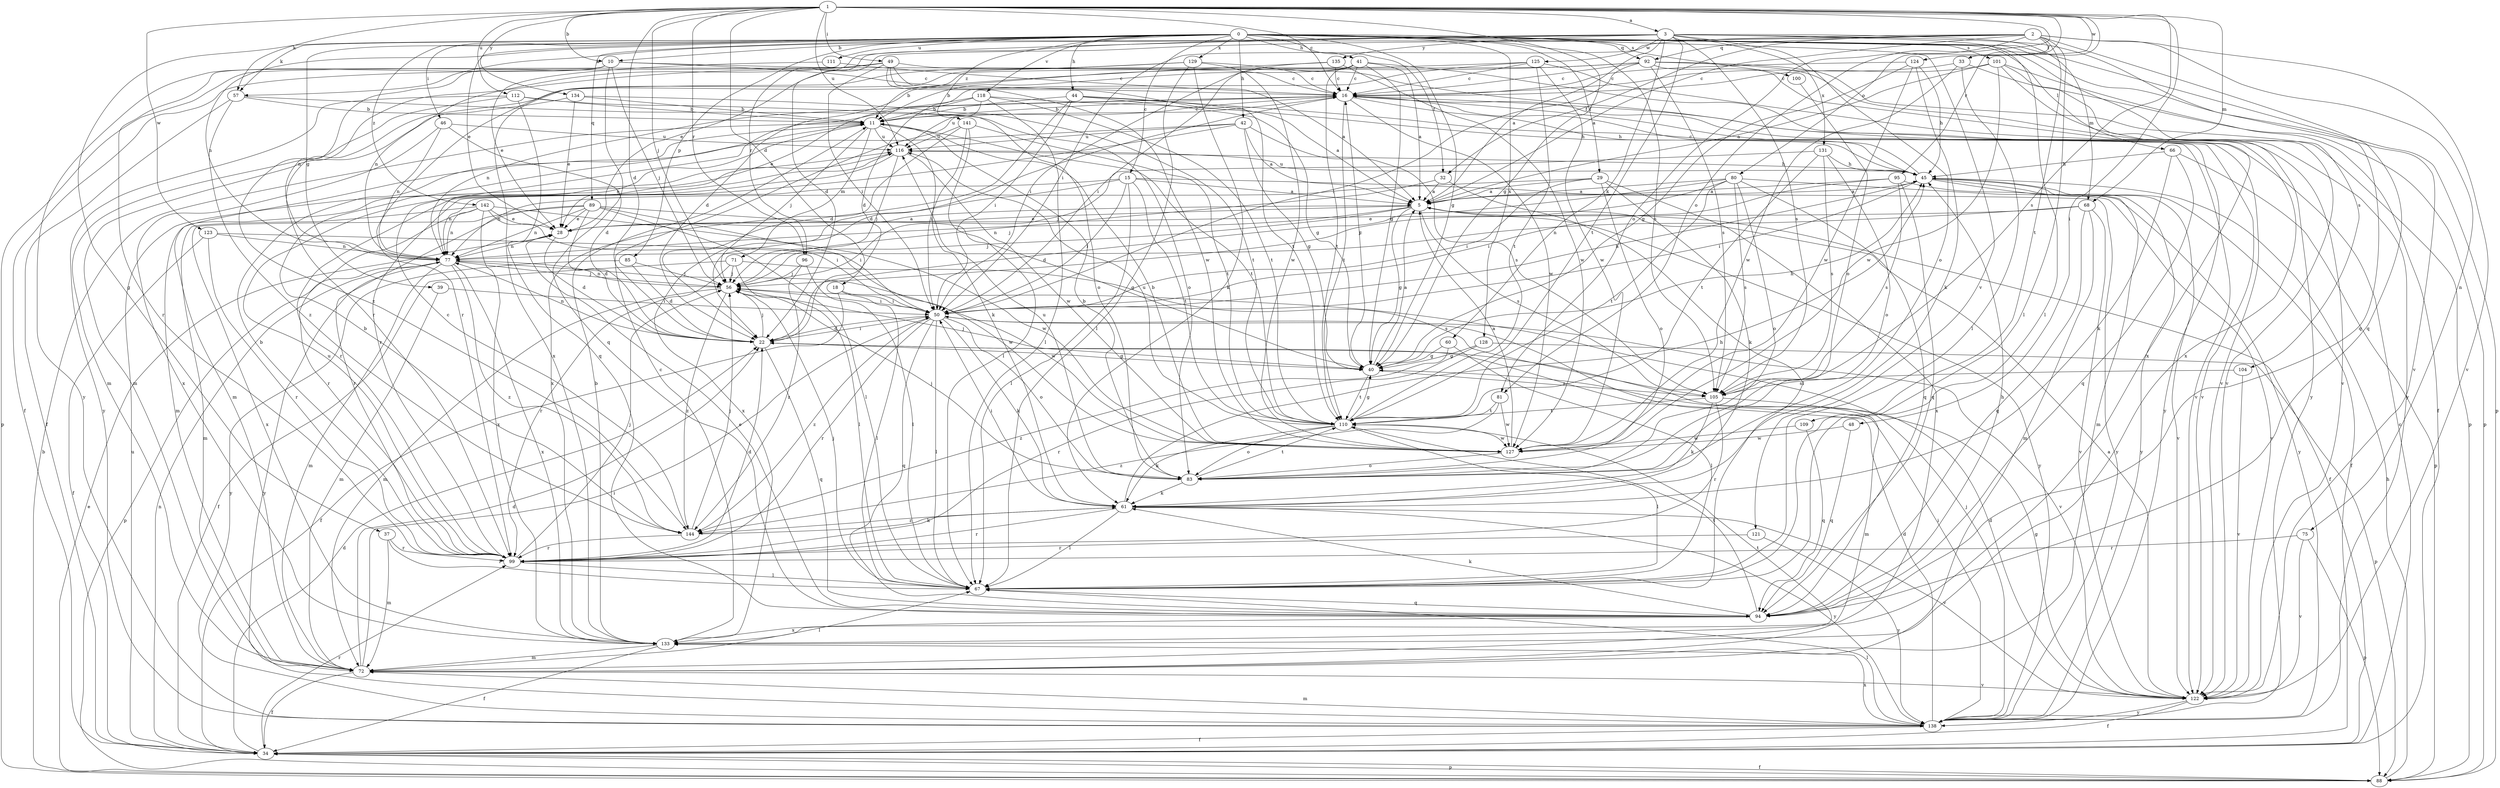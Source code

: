 strict digraph  {
0;
1;
2;
3;
5;
10;
11;
15;
16;
18;
22;
28;
29;
32;
33;
34;
37;
39;
40;
41;
42;
44;
45;
46;
48;
49;
50;
56;
57;
60;
61;
66;
67;
68;
71;
72;
75;
77;
80;
81;
83;
85;
88;
89;
92;
94;
95;
96;
99;
100;
101;
104;
105;
109;
110;
111;
112;
116;
118;
121;
122;
123;
124;
125;
127;
128;
129;
131;
133;
134;
135;
138;
141;
142;
144;
0 -> 10  [label=b];
0 -> 15  [label=c];
0 -> 28  [label=e];
0 -> 29  [label=f];
0 -> 32  [label=f];
0 -> 37  [label=g];
0 -> 39  [label=g];
0 -> 40  [label=g];
0 -> 41  [label=h];
0 -> 42  [label=h];
0 -> 44  [label=h];
0 -> 46  [label=i];
0 -> 57  [label=k];
0 -> 66  [label=l];
0 -> 85  [label=p];
0 -> 88  [label=p];
0 -> 89  [label=q];
0 -> 92  [label=q];
0 -> 100  [label=s];
0 -> 101  [label=s];
0 -> 104  [label=s];
0 -> 105  [label=s];
0 -> 111  [label=u];
0 -> 118  [label=v];
0 -> 121  [label=v];
0 -> 122  [label=v];
0 -> 128  [label=x];
0 -> 129  [label=x];
0 -> 141  [label=z];
0 -> 142  [label=z];
1 -> 3  [label=a];
1 -> 10  [label=b];
1 -> 16  [label=c];
1 -> 18  [label=d];
1 -> 22  [label=d];
1 -> 40  [label=g];
1 -> 48  [label=i];
1 -> 49  [label=i];
1 -> 56  [label=j];
1 -> 57  [label=k];
1 -> 68  [label=m];
1 -> 80  [label=o];
1 -> 81  [label=o];
1 -> 95  [label=r];
1 -> 96  [label=r];
1 -> 105  [label=s];
1 -> 112  [label=u];
1 -> 116  [label=u];
1 -> 123  [label=w];
1 -> 124  [label=w];
1 -> 134  [label=y];
2 -> 5  [label=a];
2 -> 28  [label=e];
2 -> 32  [label=f];
2 -> 33  [label=f];
2 -> 50  [label=i];
2 -> 57  [label=k];
2 -> 67  [label=l];
2 -> 75  [label=n];
2 -> 81  [label=o];
2 -> 92  [label=q];
2 -> 94  [label=q];
2 -> 109  [label=t];
2 -> 122  [label=v];
3 -> 5  [label=a];
3 -> 22  [label=d];
3 -> 60  [label=k];
3 -> 67  [label=l];
3 -> 68  [label=m];
3 -> 77  [label=n];
3 -> 83  [label=o];
3 -> 94  [label=q];
3 -> 96  [label=r];
3 -> 105  [label=s];
3 -> 110  [label=t];
3 -> 125  [label=w];
3 -> 131  [label=x];
3 -> 135  [label=y];
5 -> 28  [label=e];
5 -> 34  [label=f];
5 -> 40  [label=g];
5 -> 56  [label=j];
5 -> 77  [label=n];
5 -> 105  [label=s];
5 -> 138  [label=y];
10 -> 16  [label=c];
10 -> 56  [label=j];
10 -> 77  [label=n];
10 -> 94  [label=q];
10 -> 99  [label=r];
10 -> 122  [label=v];
10 -> 138  [label=y];
11 -> 16  [label=c];
11 -> 56  [label=j];
11 -> 61  [label=k];
11 -> 71  [label=m];
11 -> 77  [label=n];
11 -> 110  [label=t];
11 -> 116  [label=u];
15 -> 5  [label=a];
15 -> 50  [label=i];
15 -> 67  [label=l];
15 -> 77  [label=n];
15 -> 110  [label=t];
15 -> 133  [label=x];
15 -> 138  [label=y];
16 -> 11  [label=b];
16 -> 22  [label=d];
16 -> 45  [label=h];
16 -> 77  [label=n];
16 -> 110  [label=t];
16 -> 122  [label=v];
16 -> 127  [label=w];
16 -> 138  [label=y];
18 -> 34  [label=f];
18 -> 50  [label=i];
18 -> 67  [label=l];
22 -> 40  [label=g];
22 -> 50  [label=i];
22 -> 56  [label=j];
22 -> 77  [label=n];
22 -> 94  [label=q];
28 -> 5  [label=a];
28 -> 22  [label=d];
28 -> 77  [label=n];
29 -> 5  [label=a];
29 -> 50  [label=i];
29 -> 61  [label=k];
29 -> 77  [label=n];
29 -> 83  [label=o];
29 -> 133  [label=x];
32 -> 5  [label=a];
32 -> 56  [label=j];
32 -> 67  [label=l];
33 -> 16  [label=c];
33 -> 67  [label=l];
33 -> 88  [label=p];
33 -> 127  [label=w];
34 -> 16  [label=c];
34 -> 22  [label=d];
34 -> 77  [label=n];
34 -> 88  [label=p];
34 -> 99  [label=r];
34 -> 116  [label=u];
37 -> 67  [label=l];
37 -> 72  [label=m];
37 -> 99  [label=r];
39 -> 50  [label=i];
39 -> 72  [label=m];
40 -> 5  [label=a];
40 -> 16  [label=c];
40 -> 45  [label=h];
40 -> 56  [label=j];
40 -> 105  [label=s];
40 -> 110  [label=t];
41 -> 5  [label=a];
41 -> 11  [label=b];
41 -> 16  [label=c];
41 -> 40  [label=g];
41 -> 50  [label=i];
41 -> 110  [label=t];
41 -> 133  [label=x];
42 -> 5  [label=a];
42 -> 40  [label=g];
42 -> 72  [label=m];
42 -> 99  [label=r];
42 -> 105  [label=s];
42 -> 116  [label=u];
44 -> 5  [label=a];
44 -> 11  [label=b];
44 -> 22  [label=d];
44 -> 40  [label=g];
44 -> 50  [label=i];
44 -> 122  [label=v];
45 -> 5  [label=a];
45 -> 16  [label=c];
45 -> 34  [label=f];
45 -> 50  [label=i];
45 -> 72  [label=m];
45 -> 116  [label=u];
45 -> 122  [label=v];
45 -> 138  [label=y];
46 -> 22  [label=d];
46 -> 77  [label=n];
46 -> 116  [label=u];
46 -> 133  [label=x];
48 -> 94  [label=q];
48 -> 127  [label=w];
49 -> 5  [label=a];
49 -> 16  [label=c];
49 -> 34  [label=f];
49 -> 50  [label=i];
49 -> 77  [label=n];
49 -> 88  [label=p];
49 -> 110  [label=t];
49 -> 127  [label=w];
50 -> 22  [label=d];
50 -> 45  [label=h];
50 -> 61  [label=k];
50 -> 67  [label=l];
50 -> 83  [label=o];
50 -> 94  [label=q];
50 -> 99  [label=r];
50 -> 122  [label=v];
50 -> 144  [label=z];
56 -> 50  [label=i];
56 -> 72  [label=m];
56 -> 77  [label=n];
56 -> 144  [label=z];
57 -> 11  [label=b];
57 -> 34  [label=f];
57 -> 83  [label=o];
57 -> 144  [label=z];
60 -> 40  [label=g];
60 -> 67  [label=l];
60 -> 144  [label=z];
61 -> 45  [label=h];
61 -> 50  [label=i];
61 -> 67  [label=l];
61 -> 99  [label=r];
61 -> 122  [label=v];
61 -> 138  [label=y];
61 -> 144  [label=z];
66 -> 45  [label=h];
66 -> 61  [label=k];
66 -> 88  [label=p];
66 -> 94  [label=q];
67 -> 56  [label=j];
67 -> 94  [label=q];
68 -> 28  [label=e];
68 -> 72  [label=m];
68 -> 77  [label=n];
68 -> 94  [label=q];
68 -> 122  [label=v];
71 -> 34  [label=f];
71 -> 56  [label=j];
71 -> 67  [label=l];
71 -> 99  [label=r];
71 -> 105  [label=s];
72 -> 22  [label=d];
72 -> 34  [label=f];
72 -> 50  [label=i];
72 -> 67  [label=l];
72 -> 110  [label=t];
72 -> 122  [label=v];
75 -> 88  [label=p];
75 -> 99  [label=r];
75 -> 122  [label=v];
77 -> 56  [label=j];
77 -> 72  [label=m];
77 -> 88  [label=p];
77 -> 127  [label=w];
77 -> 133  [label=x];
77 -> 138  [label=y];
77 -> 144  [label=z];
80 -> 5  [label=a];
80 -> 22  [label=d];
80 -> 56  [label=j];
80 -> 83  [label=o];
80 -> 94  [label=q];
80 -> 105  [label=s];
80 -> 110  [label=t];
80 -> 122  [label=v];
81 -> 110  [label=t];
81 -> 127  [label=w];
81 -> 144  [label=z];
83 -> 11  [label=b];
83 -> 56  [label=j];
83 -> 61  [label=k];
83 -> 110  [label=t];
83 -> 116  [label=u];
85 -> 22  [label=d];
85 -> 56  [label=j];
85 -> 138  [label=y];
88 -> 11  [label=b];
88 -> 28  [label=e];
88 -> 34  [label=f];
88 -> 45  [label=h];
89 -> 22  [label=d];
89 -> 28  [label=e];
89 -> 40  [label=g];
89 -> 50  [label=i];
89 -> 67  [label=l];
89 -> 77  [label=n];
89 -> 99  [label=r];
89 -> 133  [label=x];
92 -> 16  [label=c];
92 -> 22  [label=d];
92 -> 50  [label=i];
92 -> 88  [label=p];
92 -> 99  [label=r];
92 -> 105  [label=s];
92 -> 122  [label=v];
92 -> 138  [label=y];
94 -> 28  [label=e];
94 -> 45  [label=h];
94 -> 61  [label=k];
94 -> 110  [label=t];
94 -> 133  [label=x];
95 -> 5  [label=a];
95 -> 50  [label=i];
95 -> 94  [label=q];
95 -> 105  [label=s];
95 -> 138  [label=y];
96 -> 56  [label=j];
96 -> 67  [label=l];
96 -> 144  [label=z];
99 -> 11  [label=b];
99 -> 22  [label=d];
99 -> 56  [label=j];
99 -> 67  [label=l];
99 -> 116  [label=u];
100 -> 83  [label=o];
101 -> 5  [label=a];
101 -> 16  [label=c];
101 -> 34  [label=f];
101 -> 122  [label=v];
101 -> 127  [label=w];
101 -> 138  [label=y];
104 -> 105  [label=s];
104 -> 122  [label=v];
105 -> 61  [label=k];
105 -> 72  [label=m];
105 -> 99  [label=r];
105 -> 110  [label=t];
109 -> 94  [label=q];
109 -> 127  [label=w];
110 -> 40  [label=g];
110 -> 61  [label=k];
110 -> 67  [label=l];
110 -> 83  [label=o];
110 -> 116  [label=u];
110 -> 127  [label=w];
111 -> 16  [label=c];
111 -> 28  [label=e];
112 -> 11  [label=b];
112 -> 72  [label=m];
112 -> 83  [label=o];
112 -> 94  [label=q];
112 -> 138  [label=y];
116 -> 45  [label=h];
116 -> 56  [label=j];
116 -> 72  [label=m];
116 -> 99  [label=r];
116 -> 127  [label=w];
118 -> 11  [label=b];
118 -> 28  [label=e];
118 -> 45  [label=h];
118 -> 67  [label=l];
118 -> 110  [label=t];
118 -> 116  [label=u];
121 -> 99  [label=r];
121 -> 138  [label=y];
122 -> 5  [label=a];
122 -> 22  [label=d];
122 -> 34  [label=f];
122 -> 40  [label=g];
122 -> 138  [label=y];
123 -> 34  [label=f];
123 -> 77  [label=n];
123 -> 99  [label=r];
123 -> 127  [label=w];
124 -> 16  [label=c];
124 -> 40  [label=g];
124 -> 45  [label=h];
124 -> 61  [label=k];
124 -> 127  [label=w];
125 -> 16  [label=c];
125 -> 22  [label=d];
125 -> 99  [label=r];
125 -> 110  [label=t];
125 -> 127  [label=w];
125 -> 133  [label=x];
127 -> 5  [label=a];
127 -> 11  [label=b];
127 -> 83  [label=o];
128 -> 40  [label=g];
128 -> 88  [label=p];
128 -> 99  [label=r];
129 -> 16  [label=c];
129 -> 61  [label=k];
129 -> 67  [label=l];
129 -> 127  [label=w];
129 -> 133  [label=x];
129 -> 144  [label=z];
131 -> 45  [label=h];
131 -> 56  [label=j];
131 -> 83  [label=o];
131 -> 105  [label=s];
131 -> 110  [label=t];
133 -> 11  [label=b];
133 -> 16  [label=c];
133 -> 34  [label=f];
133 -> 72  [label=m];
134 -> 11  [label=b];
134 -> 28  [label=e];
134 -> 72  [label=m];
134 -> 110  [label=t];
135 -> 11  [label=b];
135 -> 16  [label=c];
135 -> 50  [label=i];
135 -> 127  [label=w];
138 -> 22  [label=d];
138 -> 34  [label=f];
138 -> 50  [label=i];
138 -> 56  [label=j];
138 -> 67  [label=l];
138 -> 72  [label=m];
138 -> 133  [label=x];
141 -> 50  [label=i];
141 -> 67  [label=l];
141 -> 110  [label=t];
141 -> 116  [label=u];
141 -> 133  [label=x];
142 -> 28  [label=e];
142 -> 50  [label=i];
142 -> 72  [label=m];
142 -> 77  [label=n];
142 -> 99  [label=r];
142 -> 127  [label=w];
142 -> 133  [label=x];
144 -> 11  [label=b];
144 -> 16  [label=c];
144 -> 56  [label=j];
144 -> 61  [label=k];
144 -> 99  [label=r];
}
